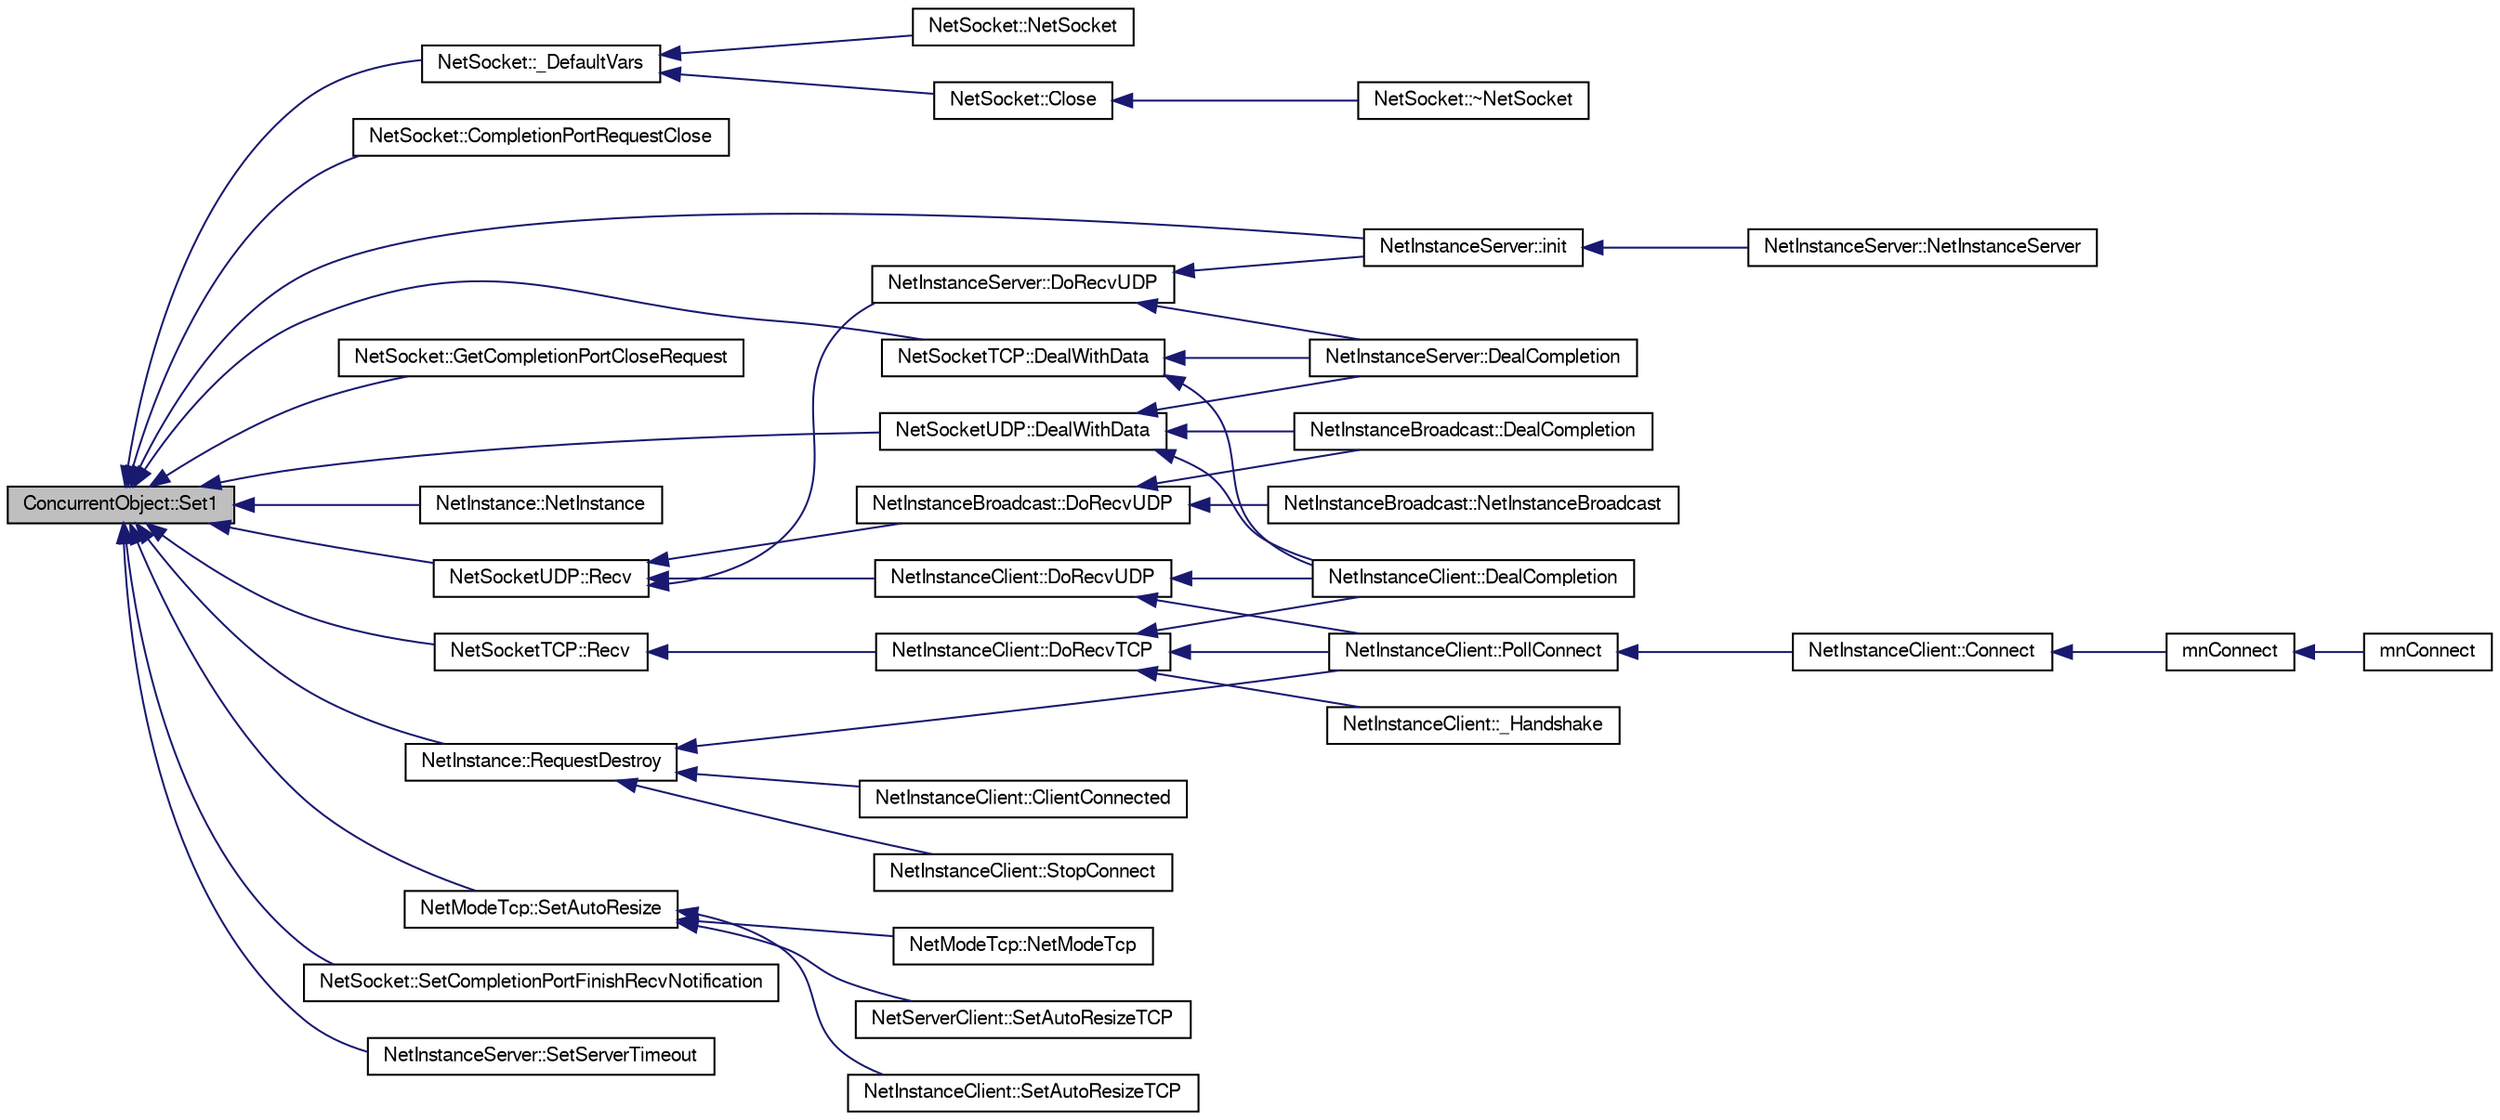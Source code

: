 digraph G
{
  edge [fontname="FreeSans",fontsize="10",labelfontname="FreeSans",labelfontsize="10"];
  node [fontname="FreeSans",fontsize="10",shape=record];
  rankdir=LR;
  Node1 [label="ConcurrentObject::Set1",height=0.2,width=0.4,color="black", fillcolor="grey75", style="filled" fontcolor="black"];
  Node1 -> Node2 [dir=back,color="midnightblue",fontsize="10",style="solid",fontname="FreeSans"];
  Node2 [label="NetSocket::_DefaultVars",height=0.2,width=0.4,color="black", fillcolor="white", style="filled",URL="$class_net_socket.html#ae42592da14694490350ed273703eb1e3"];
  Node2 -> Node3 [dir=back,color="midnightblue",fontsize="10",style="solid",fontname="FreeSans"];
  Node3 [label="NetSocket::Close",height=0.2,width=0.4,color="black", fillcolor="white", style="filled",URL="$class_net_socket.html#a85c6cba30c3a8d780bb24d7af8d0a561"];
  Node3 -> Node4 [dir=back,color="midnightblue",fontsize="10",style="solid",fontname="FreeSans"];
  Node4 [label="NetSocket::~NetSocket",height=0.2,width=0.4,color="black", fillcolor="white", style="filled",URL="$class_net_socket.html#a3ebe4e1d8db6978255f48e1034d638a4"];
  Node2 -> Node5 [dir=back,color="midnightblue",fontsize="10",style="solid",fontname="FreeSans"];
  Node5 [label="NetSocket::NetSocket",height=0.2,width=0.4,color="black", fillcolor="white", style="filled",URL="$class_net_socket.html#a187fc7e69ce5689b2f4ff8a836c603f3"];
  Node1 -> Node6 [dir=back,color="midnightblue",fontsize="10",style="solid",fontname="FreeSans"];
  Node6 [label="NetSocket::CompletionPortRequestClose",height=0.2,width=0.4,color="black", fillcolor="white", style="filled",URL="$class_net_socket.html#ad04c291a00cc8b97425a60f6f8a20d3a"];
  Node1 -> Node7 [dir=back,color="midnightblue",fontsize="10",style="solid",fontname="FreeSans"];
  Node7 [label="NetSocketUDP::DealWithData",height=0.2,width=0.4,color="black", fillcolor="white", style="filled",URL="$class_net_socket_u_d_p.html#a5d030dfcc5382f9f5050b600851e8b92"];
  Node7 -> Node8 [dir=back,color="midnightblue",fontsize="10",style="solid",fontname="FreeSans"];
  Node8 [label="NetInstanceServer::DealCompletion",height=0.2,width=0.4,color="black", fillcolor="white", style="filled",URL="$class_net_instance_server.html#ab4c3cb083bd951db393538c811d6e4bd"];
  Node7 -> Node9 [dir=back,color="midnightblue",fontsize="10",style="solid",fontname="FreeSans"];
  Node9 [label="NetInstanceClient::DealCompletion",height=0.2,width=0.4,color="black", fillcolor="white", style="filled",URL="$class_net_instance_client.html#afd6827251b3afd659dd2a1e605dd4f5d"];
  Node7 -> Node10 [dir=back,color="midnightblue",fontsize="10",style="solid",fontname="FreeSans"];
  Node10 [label="NetInstanceBroadcast::DealCompletion",height=0.2,width=0.4,color="black", fillcolor="white", style="filled",URL="$class_net_instance_broadcast.html#a27bf7fcef7ab255f6ba0ba5b0e680a3b"];
  Node1 -> Node11 [dir=back,color="midnightblue",fontsize="10",style="solid",fontname="FreeSans"];
  Node11 [label="NetSocketTCP::DealWithData",height=0.2,width=0.4,color="black", fillcolor="white", style="filled",URL="$class_net_socket_t_c_p.html#a8158a700ab49839399460f11d899773c"];
  Node11 -> Node8 [dir=back,color="midnightblue",fontsize="10",style="solid",fontname="FreeSans"];
  Node11 -> Node9 [dir=back,color="midnightblue",fontsize="10",style="solid",fontname="FreeSans"];
  Node1 -> Node12 [dir=back,color="midnightblue",fontsize="10",style="solid",fontname="FreeSans"];
  Node12 [label="NetSocket::GetCompletionPortCloseRequest",height=0.2,width=0.4,color="black", fillcolor="white", style="filled",URL="$class_net_socket.html#a419d22dbf82c32e89b2664a18f7a05af"];
  Node1 -> Node13 [dir=back,color="midnightblue",fontsize="10",style="solid",fontname="FreeSans"];
  Node13 [label="NetInstanceServer::init",height=0.2,width=0.4,color="black", fillcolor="white", style="filled",URL="$class_net_instance_server.html#aec1cb62dd80e73771a00d0f7a0ad47ba"];
  Node13 -> Node14 [dir=back,color="midnightblue",fontsize="10",style="solid",fontname="FreeSans"];
  Node14 [label="NetInstanceServer::NetInstanceServer",height=0.2,width=0.4,color="black", fillcolor="white", style="filled",URL="$class_net_instance_server.html#afb65fda21c651d12b0027c0c7be3de6a"];
  Node1 -> Node15 [dir=back,color="midnightblue",fontsize="10",style="solid",fontname="FreeSans"];
  Node15 [label="NetInstance::NetInstance",height=0.2,width=0.4,color="black", fillcolor="white", style="filled",URL="$class_net_instance.html#ace4a6e82fa0419e277520e4bee452b89"];
  Node1 -> Node16 [dir=back,color="midnightblue",fontsize="10",style="solid",fontname="FreeSans"];
  Node16 [label="NetSocketUDP::Recv",height=0.2,width=0.4,color="black", fillcolor="white", style="filled",URL="$class_net_socket_u_d_p.html#a5b7438968a34510997e9db862e00139b"];
  Node16 -> Node17 [dir=back,color="midnightblue",fontsize="10",style="solid",fontname="FreeSans"];
  Node17 [label="NetInstanceServer::DoRecvUDP",height=0.2,width=0.4,color="black", fillcolor="white", style="filled",URL="$class_net_instance_server.html#a553906d3b1a9be2f4610c09154a08452"];
  Node17 -> Node8 [dir=back,color="midnightblue",fontsize="10",style="solid",fontname="FreeSans"];
  Node17 -> Node13 [dir=back,color="midnightblue",fontsize="10",style="solid",fontname="FreeSans"];
  Node16 -> Node18 [dir=back,color="midnightblue",fontsize="10",style="solid",fontname="FreeSans"];
  Node18 [label="NetInstanceClient::DoRecvUDP",height=0.2,width=0.4,color="black", fillcolor="white", style="filled",URL="$class_net_instance_client.html#abb7f3bdf61b0492b6c3db2bae0104a0f"];
  Node18 -> Node9 [dir=back,color="midnightblue",fontsize="10",style="solid",fontname="FreeSans"];
  Node18 -> Node19 [dir=back,color="midnightblue",fontsize="10",style="solid",fontname="FreeSans"];
  Node19 [label="NetInstanceClient::PollConnect",height=0.2,width=0.4,color="black", fillcolor="white", style="filled",URL="$class_net_instance_client.html#a9f96ef6d39ce2b6a23e3a1f7fa13599f"];
  Node19 -> Node20 [dir=back,color="midnightblue",fontsize="10",style="solid",fontname="FreeSans"];
  Node20 [label="NetInstanceClient::Connect",height=0.2,width=0.4,color="black", fillcolor="white", style="filled",URL="$class_net_instance_client.html#aa4d84041c68b70e4a32c37d31311ca96"];
  Node20 -> Node21 [dir=back,color="midnightblue",fontsize="10",style="solid",fontname="FreeSans"];
  Node21 [label="mnConnect",height=0.2,width=0.4,color="black", fillcolor="white", style="filled",URL="$group__proc_commands.html#ga6ffd3536c34f39d9cacd3eb06cf41d79"];
  Node21 -> Node22 [dir=back,color="midnightblue",fontsize="10",style="solid",fontname="FreeSans"];
  Node22 [label="mnConnect",height=0.2,width=0.4,color="black", fillcolor="white", style="filled",URL="$group__proc_commands.html#ga601b506b062a594ea02a44502a7b4d0f"];
  Node16 -> Node23 [dir=back,color="midnightblue",fontsize="10",style="solid",fontname="FreeSans"];
  Node23 [label="NetInstanceBroadcast::DoRecvUDP",height=0.2,width=0.4,color="black", fillcolor="white", style="filled",URL="$class_net_instance_broadcast.html#a527e4b96e4e34bec0c0109617c485996"];
  Node23 -> Node10 [dir=back,color="midnightblue",fontsize="10",style="solid",fontname="FreeSans"];
  Node23 -> Node24 [dir=back,color="midnightblue",fontsize="10",style="solid",fontname="FreeSans"];
  Node24 [label="NetInstanceBroadcast::NetInstanceBroadcast",height=0.2,width=0.4,color="black", fillcolor="white", style="filled",URL="$class_net_instance_broadcast.html#ac124da5806dc4f596887faf39bcf6a0c"];
  Node1 -> Node25 [dir=back,color="midnightblue",fontsize="10",style="solid",fontname="FreeSans"];
  Node25 [label="NetSocketTCP::Recv",height=0.2,width=0.4,color="black", fillcolor="white", style="filled",URL="$class_net_socket_t_c_p.html#a11891910910477cf1eba5fffef8bda52"];
  Node25 -> Node26 [dir=back,color="midnightblue",fontsize="10",style="solid",fontname="FreeSans"];
  Node26 [label="NetInstanceClient::DoRecvTCP",height=0.2,width=0.4,color="black", fillcolor="white", style="filled",URL="$class_net_instance_client.html#aa7a320e67c52833c892d95f858714c16"];
  Node26 -> Node27 [dir=back,color="midnightblue",fontsize="10",style="solid",fontname="FreeSans"];
  Node27 [label="NetInstanceClient::_Handshake",height=0.2,width=0.4,color="black", fillcolor="white", style="filled",URL="$class_net_instance_client.html#a6e22c2ad45d20637c96205472b36fbd7"];
  Node26 -> Node9 [dir=back,color="midnightblue",fontsize="10",style="solid",fontname="FreeSans"];
  Node26 -> Node19 [dir=back,color="midnightblue",fontsize="10",style="solid",fontname="FreeSans"];
  Node1 -> Node28 [dir=back,color="midnightblue",fontsize="10",style="solid",fontname="FreeSans"];
  Node28 [label="NetInstance::RequestDestroy",height=0.2,width=0.4,color="black", fillcolor="white", style="filled",URL="$class_net_instance.html#a68147db634644849af174937e6706ded"];
  Node28 -> Node29 [dir=back,color="midnightblue",fontsize="10",style="solid",fontname="FreeSans"];
  Node29 [label="NetInstanceClient::ClientConnected",height=0.2,width=0.4,color="black", fillcolor="white", style="filled",URL="$class_net_instance_client.html#a2ed875ffc7d1e5e843a39155d317dd2f"];
  Node28 -> Node19 [dir=back,color="midnightblue",fontsize="10",style="solid",fontname="FreeSans"];
  Node28 -> Node30 [dir=back,color="midnightblue",fontsize="10",style="solid",fontname="FreeSans"];
  Node30 [label="NetInstanceClient::StopConnect",height=0.2,width=0.4,color="black", fillcolor="white", style="filled",URL="$class_net_instance_client.html#aa85847af595e3e562ba00b4ec2f2f3e0"];
  Node1 -> Node31 [dir=back,color="midnightblue",fontsize="10",style="solid",fontname="FreeSans"];
  Node31 [label="NetModeTcp::SetAutoResize",height=0.2,width=0.4,color="black", fillcolor="white", style="filled",URL="$class_net_mode_tcp.html#a77b6d0cebbfd21778087927dd02a14ee"];
  Node31 -> Node32 [dir=back,color="midnightblue",fontsize="10",style="solid",fontname="FreeSans"];
  Node32 [label="NetModeTcp::NetModeTcp",height=0.2,width=0.4,color="black", fillcolor="white", style="filled",URL="$class_net_mode_tcp.html#a4415c7fc6d6e7055166ca4ec0cd8182f"];
  Node31 -> Node33 [dir=back,color="midnightblue",fontsize="10",style="solid",fontname="FreeSans"];
  Node33 [label="NetServerClient::SetAutoResizeTCP",height=0.2,width=0.4,color="black", fillcolor="white", style="filled",URL="$class_net_server_client.html#a3a87468a375072450d75930040c5e9e2"];
  Node31 -> Node34 [dir=back,color="midnightblue",fontsize="10",style="solid",fontname="FreeSans"];
  Node34 [label="NetInstanceClient::SetAutoResizeTCP",height=0.2,width=0.4,color="black", fillcolor="white", style="filled",URL="$class_net_instance_client.html#aa348ae2e75a4976eabfaf06fd47269a2"];
  Node1 -> Node35 [dir=back,color="midnightblue",fontsize="10",style="solid",fontname="FreeSans"];
  Node35 [label="NetSocket::SetCompletionPortFinishRecvNotification",height=0.2,width=0.4,color="black", fillcolor="white", style="filled",URL="$class_net_socket.html#a389b4eb60158c997a932798a2de02e68"];
  Node1 -> Node36 [dir=back,color="midnightblue",fontsize="10",style="solid",fontname="FreeSans"];
  Node36 [label="NetInstanceServer::SetServerTimeout",height=0.2,width=0.4,color="black", fillcolor="white", style="filled",URL="$class_net_instance_server.html#a1b7871958d05e1e0e9f3e683dcc8162b"];
}

